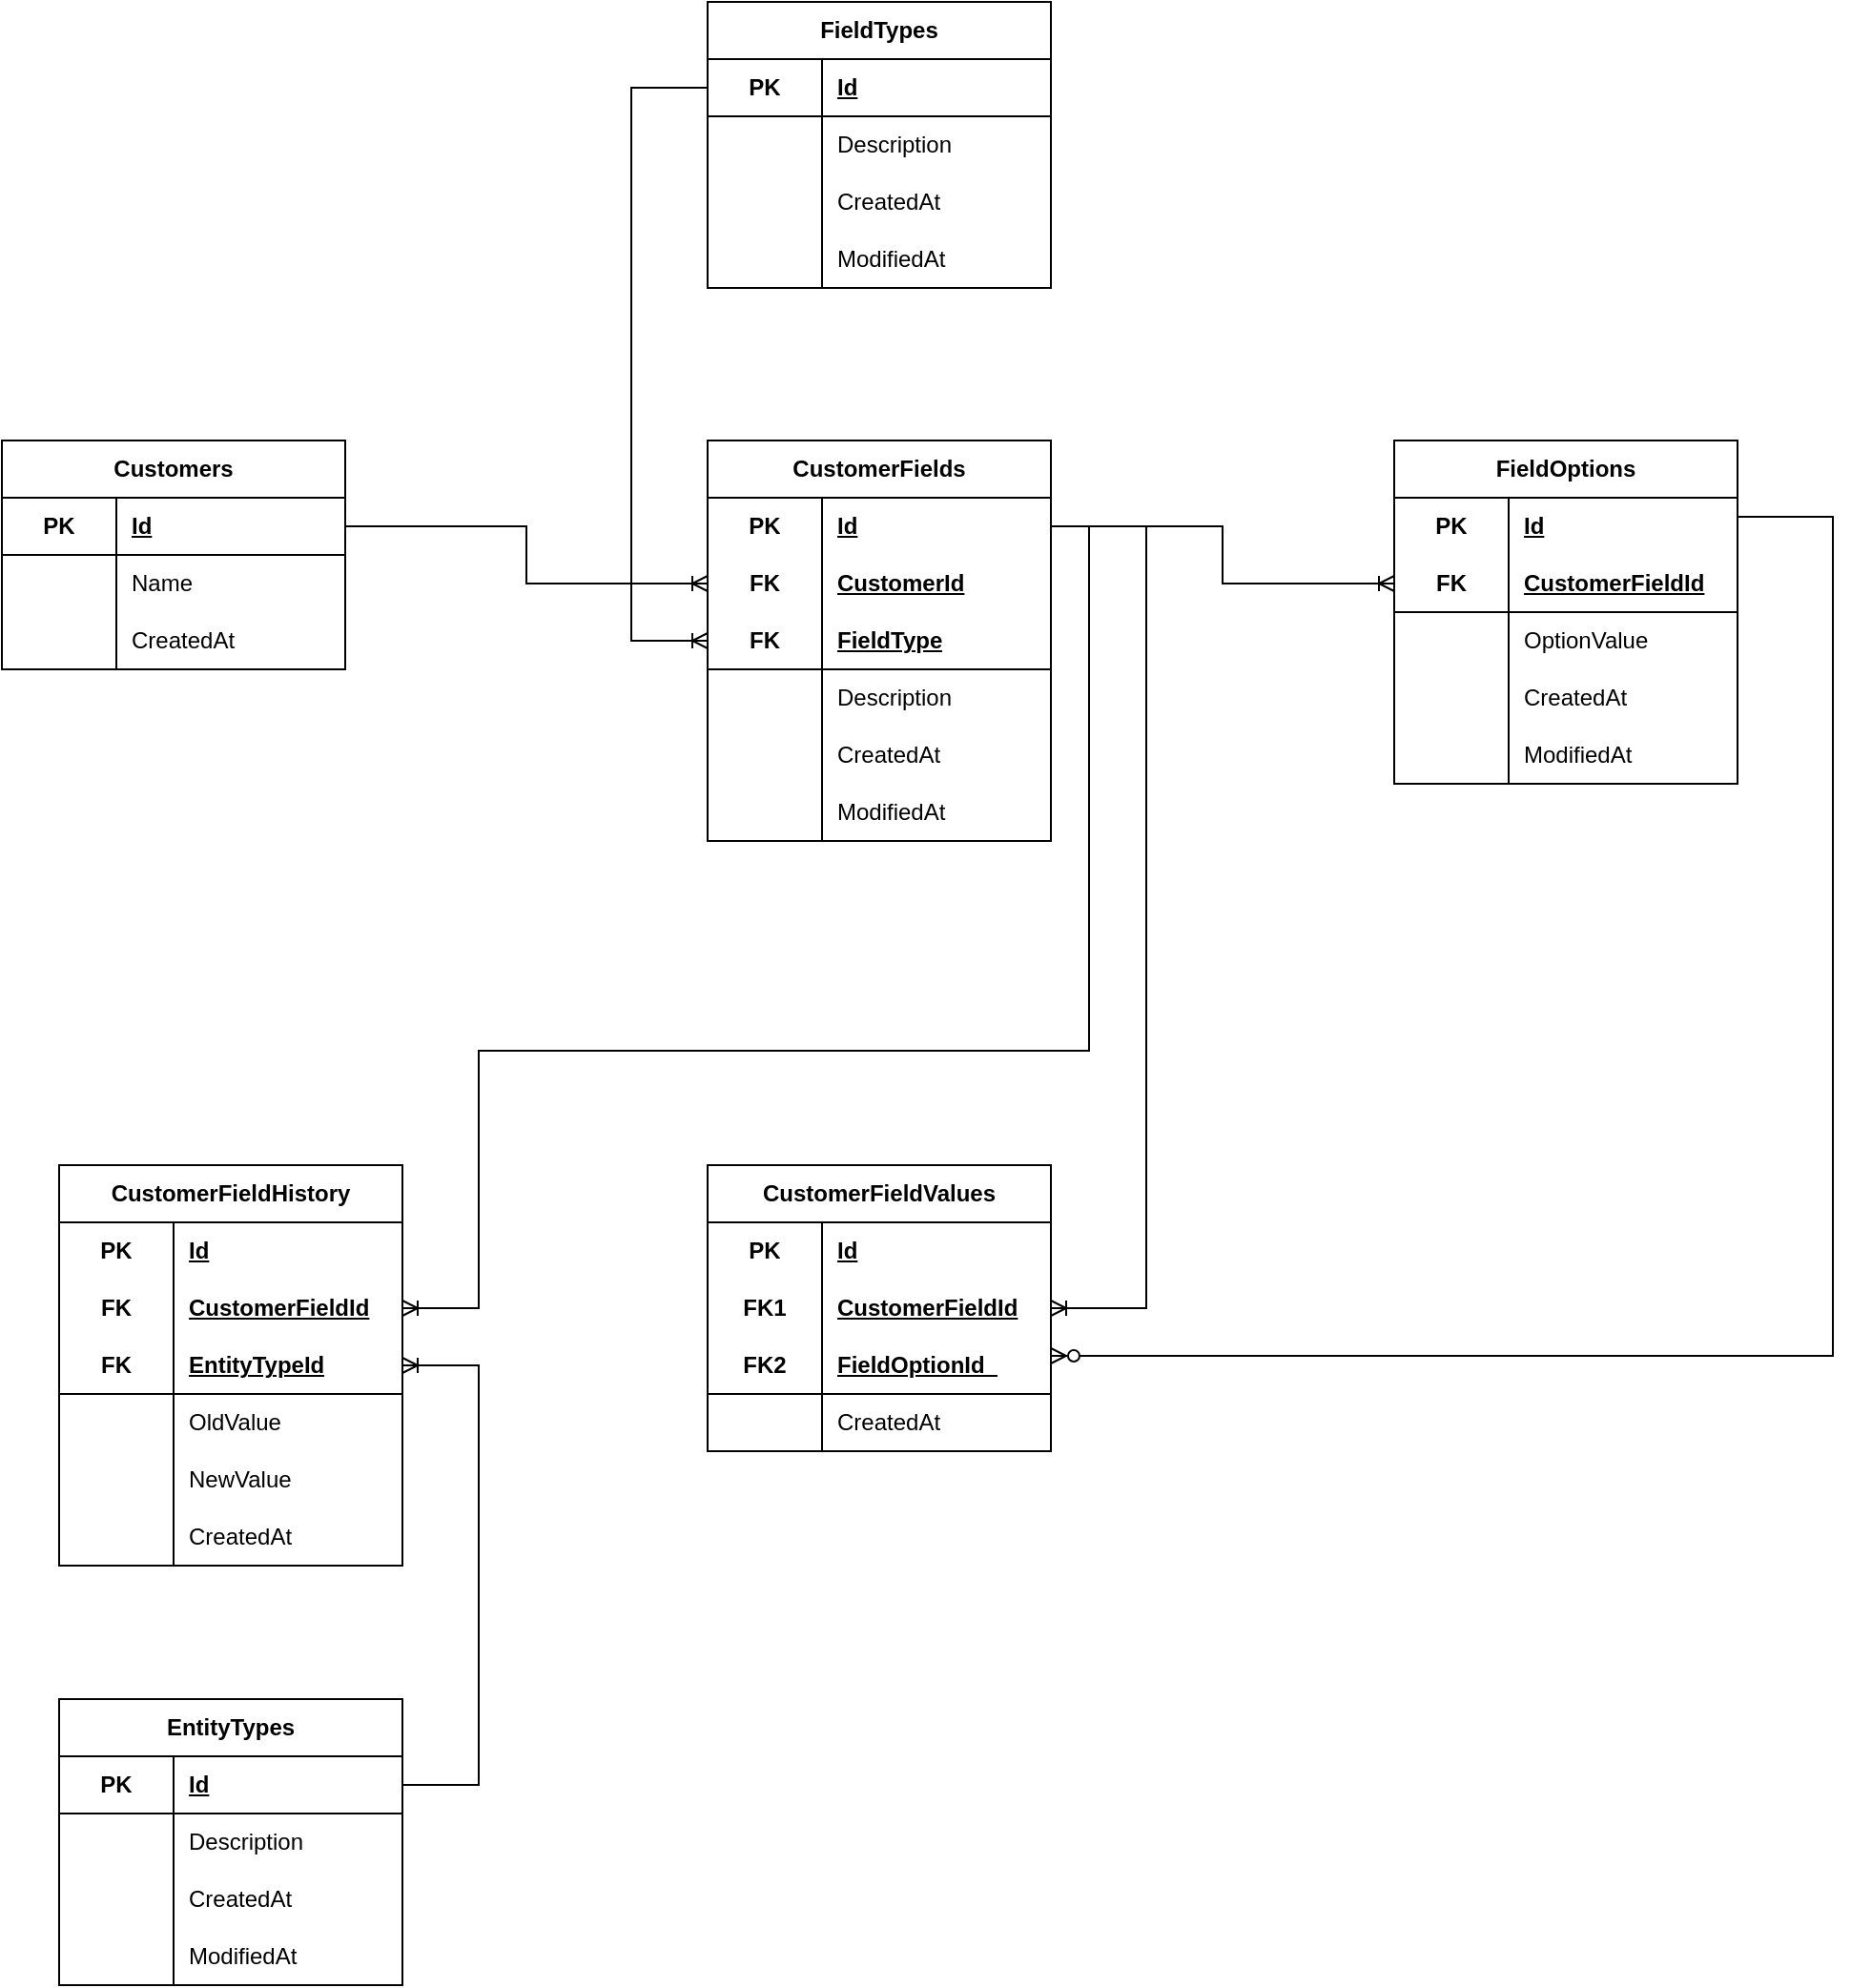 <mxfile version="25.0.1">
  <diagram id="LpSIGXAV7WR-ix01Sxip" name="Page-2">
    <mxGraphModel dx="1434" dy="1846" grid="1" gridSize="10" guides="1" tooltips="1" connect="1" arrows="1" fold="1" page="1" pageScale="1" pageWidth="850" pageHeight="1100" math="0" shadow="0">
      <root>
        <mxCell id="0" />
        <mxCell id="1" parent="0" />
        <mxCell id="qp6-j1IS8gLh8jJDrGbg-1" value="Customers" style="shape=table;startSize=30;container=1;collapsible=1;childLayout=tableLayout;fixedRows=1;rowLines=0;fontStyle=1;align=center;resizeLast=1;html=1;whiteSpace=wrap;treeFolding=1;" vertex="1" parent="1">
          <mxGeometry x="140" y="30" width="180" height="120" as="geometry">
            <mxRectangle x="140" y="30" width="70" height="30" as="alternateBounds" />
          </mxGeometry>
        </mxCell>
        <mxCell id="qp6-j1IS8gLh8jJDrGbg-2" value="" style="shape=tableRow;horizontal=0;startSize=0;swimlaneHead=0;swimlaneBody=0;fillColor=none;collapsible=0;dropTarget=0;points=[[0,0.5],[1,0.5]];portConstraint=eastwest;top=0;left=0;right=0;bottom=1;html=1;" vertex="1" parent="qp6-j1IS8gLh8jJDrGbg-1">
          <mxGeometry y="30" width="180" height="30" as="geometry" />
        </mxCell>
        <mxCell id="qp6-j1IS8gLh8jJDrGbg-3" value="PK" style="shape=partialRectangle;connectable=0;fillColor=none;top=0;left=0;bottom=0;right=0;fontStyle=1;overflow=hidden;html=1;whiteSpace=wrap;" vertex="1" parent="qp6-j1IS8gLh8jJDrGbg-2">
          <mxGeometry width="60" height="30" as="geometry">
            <mxRectangle width="60" height="30" as="alternateBounds" />
          </mxGeometry>
        </mxCell>
        <mxCell id="qp6-j1IS8gLh8jJDrGbg-4" value="Id" style="shape=partialRectangle;connectable=0;fillColor=none;top=0;left=0;bottom=0;right=0;align=left;spacingLeft=6;fontStyle=5;overflow=hidden;html=1;whiteSpace=wrap;" vertex="1" parent="qp6-j1IS8gLh8jJDrGbg-2">
          <mxGeometry x="60" width="120" height="30" as="geometry">
            <mxRectangle width="120" height="30" as="alternateBounds" />
          </mxGeometry>
        </mxCell>
        <mxCell id="qp6-j1IS8gLh8jJDrGbg-5" value="" style="shape=tableRow;horizontal=0;startSize=0;swimlaneHead=0;swimlaneBody=0;fillColor=none;collapsible=0;dropTarget=0;points=[[0,0.5],[1,0.5]];portConstraint=eastwest;top=0;left=0;right=0;bottom=0;html=1;" vertex="1" parent="qp6-j1IS8gLh8jJDrGbg-1">
          <mxGeometry y="60" width="180" height="30" as="geometry" />
        </mxCell>
        <mxCell id="qp6-j1IS8gLh8jJDrGbg-6" value="" style="shape=partialRectangle;connectable=0;fillColor=none;top=0;left=0;bottom=0;right=0;editable=1;overflow=hidden;html=1;whiteSpace=wrap;" vertex="1" parent="qp6-j1IS8gLh8jJDrGbg-5">
          <mxGeometry width="60" height="30" as="geometry">
            <mxRectangle width="60" height="30" as="alternateBounds" />
          </mxGeometry>
        </mxCell>
        <mxCell id="qp6-j1IS8gLh8jJDrGbg-7" value="Name" style="shape=partialRectangle;connectable=0;fillColor=none;top=0;left=0;bottom=0;right=0;align=left;spacingLeft=6;overflow=hidden;html=1;whiteSpace=wrap;" vertex="1" parent="qp6-j1IS8gLh8jJDrGbg-5">
          <mxGeometry x="60" width="120" height="30" as="geometry">
            <mxRectangle width="120" height="30" as="alternateBounds" />
          </mxGeometry>
        </mxCell>
        <mxCell id="qp6-j1IS8gLh8jJDrGbg-8" value="" style="shape=tableRow;horizontal=0;startSize=0;swimlaneHead=0;swimlaneBody=0;fillColor=none;collapsible=0;dropTarget=0;points=[[0,0.5],[1,0.5]];portConstraint=eastwest;top=0;left=0;right=0;bottom=0;html=1;" vertex="1" parent="qp6-j1IS8gLh8jJDrGbg-1">
          <mxGeometry y="90" width="180" height="30" as="geometry" />
        </mxCell>
        <mxCell id="qp6-j1IS8gLh8jJDrGbg-9" value="" style="shape=partialRectangle;connectable=0;fillColor=none;top=0;left=0;bottom=0;right=0;editable=1;overflow=hidden;html=1;whiteSpace=wrap;" vertex="1" parent="qp6-j1IS8gLh8jJDrGbg-8">
          <mxGeometry width="60" height="30" as="geometry">
            <mxRectangle width="60" height="30" as="alternateBounds" />
          </mxGeometry>
        </mxCell>
        <mxCell id="qp6-j1IS8gLh8jJDrGbg-10" value="CreatedAt" style="shape=partialRectangle;connectable=0;fillColor=none;top=0;left=0;bottom=0;right=0;align=left;spacingLeft=6;overflow=hidden;html=1;whiteSpace=wrap;" vertex="1" parent="qp6-j1IS8gLh8jJDrGbg-8">
          <mxGeometry x="60" width="120" height="30" as="geometry">
            <mxRectangle width="120" height="30" as="alternateBounds" />
          </mxGeometry>
        </mxCell>
        <mxCell id="qp6-j1IS8gLh8jJDrGbg-11" value="CustomerFields" style="shape=table;startSize=30;container=1;collapsible=1;childLayout=tableLayout;fixedRows=1;rowLines=0;fontStyle=1;align=center;resizeLast=1;html=1;whiteSpace=wrap;treeFolding=1;" vertex="1" parent="1">
          <mxGeometry x="510" y="30" width="180" height="210" as="geometry">
            <mxRectangle x="140" y="30" width="70" height="30" as="alternateBounds" />
          </mxGeometry>
        </mxCell>
        <mxCell id="qp6-j1IS8gLh8jJDrGbg-12" value="" style="shape=tableRow;horizontal=0;startSize=0;swimlaneHead=0;swimlaneBody=0;fillColor=none;collapsible=0;dropTarget=0;points=[[0,0.5],[1,0.5]];portConstraint=eastwest;top=0;left=0;right=0;bottom=0;html=1;" vertex="1" parent="qp6-j1IS8gLh8jJDrGbg-11">
          <mxGeometry y="30" width="180" height="30" as="geometry" />
        </mxCell>
        <mxCell id="qp6-j1IS8gLh8jJDrGbg-13" value="PK" style="shape=partialRectangle;connectable=0;fillColor=none;top=0;left=0;bottom=0;right=0;fontStyle=1;overflow=hidden;html=1;whiteSpace=wrap;" vertex="1" parent="qp6-j1IS8gLh8jJDrGbg-12">
          <mxGeometry width="60" height="30" as="geometry">
            <mxRectangle width="60" height="30" as="alternateBounds" />
          </mxGeometry>
        </mxCell>
        <mxCell id="qp6-j1IS8gLh8jJDrGbg-14" value="Id" style="shape=partialRectangle;connectable=0;fillColor=none;top=0;left=0;bottom=0;right=0;align=left;spacingLeft=6;fontStyle=5;overflow=hidden;html=1;whiteSpace=wrap;" vertex="1" parent="qp6-j1IS8gLh8jJDrGbg-12">
          <mxGeometry x="60" width="120" height="30" as="geometry">
            <mxRectangle width="120" height="30" as="alternateBounds" />
          </mxGeometry>
        </mxCell>
        <mxCell id="qp6-j1IS8gLh8jJDrGbg-15" value="" style="shape=tableRow;horizontal=0;startSize=0;swimlaneHead=0;swimlaneBody=0;fillColor=none;collapsible=0;dropTarget=0;points=[[0,0.5],[1,0.5]];portConstraint=eastwest;top=0;left=0;right=0;bottom=0;html=1;" vertex="1" parent="qp6-j1IS8gLh8jJDrGbg-11">
          <mxGeometry y="60" width="180" height="30" as="geometry" />
        </mxCell>
        <mxCell id="qp6-j1IS8gLh8jJDrGbg-16" value="FK" style="shape=partialRectangle;connectable=0;fillColor=none;top=0;left=0;bottom=0;right=0;fontStyle=1;overflow=hidden;html=1;whiteSpace=wrap;" vertex="1" parent="qp6-j1IS8gLh8jJDrGbg-15">
          <mxGeometry width="60" height="30" as="geometry">
            <mxRectangle width="60" height="30" as="alternateBounds" />
          </mxGeometry>
        </mxCell>
        <mxCell id="qp6-j1IS8gLh8jJDrGbg-17" value="CustomerId" style="shape=partialRectangle;connectable=0;fillColor=none;top=0;left=0;bottom=0;right=0;align=left;spacingLeft=6;fontStyle=5;overflow=hidden;html=1;whiteSpace=wrap;" vertex="1" parent="qp6-j1IS8gLh8jJDrGbg-15">
          <mxGeometry x="60" width="120" height="30" as="geometry">
            <mxRectangle width="120" height="30" as="alternateBounds" />
          </mxGeometry>
        </mxCell>
        <mxCell id="qp6-j1IS8gLh8jJDrGbg-18" value="" style="shape=tableRow;horizontal=0;startSize=0;swimlaneHead=0;swimlaneBody=0;fillColor=none;collapsible=0;dropTarget=0;points=[[0,0.5],[1,0.5]];portConstraint=eastwest;top=0;left=0;right=0;bottom=1;html=1;" vertex="1" parent="qp6-j1IS8gLh8jJDrGbg-11">
          <mxGeometry y="90" width="180" height="30" as="geometry" />
        </mxCell>
        <mxCell id="qp6-j1IS8gLh8jJDrGbg-19" value="&lt;b style=&quot;border-color: var(--border-color);&quot;&gt;FK&lt;/b&gt;" style="shape=partialRectangle;connectable=0;fillColor=none;top=0;left=0;bottom=0;right=0;editable=1;overflow=hidden;html=1;whiteSpace=wrap;" vertex="1" parent="qp6-j1IS8gLh8jJDrGbg-18">
          <mxGeometry width="60" height="30" as="geometry">
            <mxRectangle width="60" height="30" as="alternateBounds" />
          </mxGeometry>
        </mxCell>
        <mxCell id="qp6-j1IS8gLh8jJDrGbg-20" value="&lt;b style=&quot;border-color: var(--border-color);&quot;&gt;&lt;u&gt;FieldType&lt;/u&gt;&lt;/b&gt;" style="shape=partialRectangle;connectable=0;fillColor=none;top=0;left=0;bottom=0;right=0;align=left;spacingLeft=6;overflow=hidden;html=1;whiteSpace=wrap;" vertex="1" parent="qp6-j1IS8gLh8jJDrGbg-18">
          <mxGeometry x="60" width="120" height="30" as="geometry">
            <mxRectangle width="120" height="30" as="alternateBounds" />
          </mxGeometry>
        </mxCell>
        <mxCell id="qp6-j1IS8gLh8jJDrGbg-21" value="" style="shape=tableRow;horizontal=0;startSize=0;swimlaneHead=0;swimlaneBody=0;fillColor=none;collapsible=0;dropTarget=0;points=[[0,0.5],[1,0.5]];portConstraint=eastwest;top=0;left=0;right=0;bottom=0;html=1;" vertex="1" parent="qp6-j1IS8gLh8jJDrGbg-11">
          <mxGeometry y="120" width="180" height="30" as="geometry" />
        </mxCell>
        <mxCell id="qp6-j1IS8gLh8jJDrGbg-22" value="" style="shape=partialRectangle;connectable=0;fillColor=none;top=0;left=0;bottom=0;right=0;editable=1;overflow=hidden;html=1;whiteSpace=wrap;" vertex="1" parent="qp6-j1IS8gLh8jJDrGbg-21">
          <mxGeometry width="60" height="30" as="geometry">
            <mxRectangle width="60" height="30" as="alternateBounds" />
          </mxGeometry>
        </mxCell>
        <mxCell id="qp6-j1IS8gLh8jJDrGbg-23" value="Description" style="shape=partialRectangle;connectable=0;fillColor=none;top=0;left=0;bottom=0;right=0;align=left;spacingLeft=6;overflow=hidden;html=1;whiteSpace=wrap;" vertex="1" parent="qp6-j1IS8gLh8jJDrGbg-21">
          <mxGeometry x="60" width="120" height="30" as="geometry">
            <mxRectangle width="120" height="30" as="alternateBounds" />
          </mxGeometry>
        </mxCell>
        <mxCell id="qp6-j1IS8gLh8jJDrGbg-24" value="" style="shape=tableRow;horizontal=0;startSize=0;swimlaneHead=0;swimlaneBody=0;fillColor=none;collapsible=0;dropTarget=0;points=[[0,0.5],[1,0.5]];portConstraint=eastwest;top=0;left=0;right=0;bottom=0;html=1;" vertex="1" parent="qp6-j1IS8gLh8jJDrGbg-11">
          <mxGeometry y="150" width="180" height="30" as="geometry" />
        </mxCell>
        <mxCell id="qp6-j1IS8gLh8jJDrGbg-25" value="" style="shape=partialRectangle;connectable=0;fillColor=none;top=0;left=0;bottom=0;right=0;editable=1;overflow=hidden;html=1;whiteSpace=wrap;" vertex="1" parent="qp6-j1IS8gLh8jJDrGbg-24">
          <mxGeometry width="60" height="30" as="geometry">
            <mxRectangle width="60" height="30" as="alternateBounds" />
          </mxGeometry>
        </mxCell>
        <mxCell id="qp6-j1IS8gLh8jJDrGbg-26" value="CreatedAt" style="shape=partialRectangle;connectable=0;fillColor=none;top=0;left=0;bottom=0;right=0;align=left;spacingLeft=6;overflow=hidden;html=1;whiteSpace=wrap;" vertex="1" parent="qp6-j1IS8gLh8jJDrGbg-24">
          <mxGeometry x="60" width="120" height="30" as="geometry">
            <mxRectangle width="120" height="30" as="alternateBounds" />
          </mxGeometry>
        </mxCell>
        <mxCell id="qp6-j1IS8gLh8jJDrGbg-27" value="" style="shape=tableRow;horizontal=0;startSize=0;swimlaneHead=0;swimlaneBody=0;fillColor=none;collapsible=0;dropTarget=0;points=[[0,0.5],[1,0.5]];portConstraint=eastwest;top=0;left=0;right=0;bottom=0;html=1;" vertex="1" parent="qp6-j1IS8gLh8jJDrGbg-11">
          <mxGeometry y="180" width="180" height="30" as="geometry" />
        </mxCell>
        <mxCell id="qp6-j1IS8gLh8jJDrGbg-28" value="" style="shape=partialRectangle;connectable=0;fillColor=none;top=0;left=0;bottom=0;right=0;editable=1;overflow=hidden;html=1;whiteSpace=wrap;" vertex="1" parent="qp6-j1IS8gLh8jJDrGbg-27">
          <mxGeometry width="60" height="30" as="geometry">
            <mxRectangle width="60" height="30" as="alternateBounds" />
          </mxGeometry>
        </mxCell>
        <mxCell id="qp6-j1IS8gLh8jJDrGbg-29" value="ModifiedAt" style="shape=partialRectangle;connectable=0;fillColor=none;top=0;left=0;bottom=0;right=0;align=left;spacingLeft=6;overflow=hidden;html=1;whiteSpace=wrap;" vertex="1" parent="qp6-j1IS8gLh8jJDrGbg-27">
          <mxGeometry x="60" width="120" height="30" as="geometry">
            <mxRectangle width="120" height="30" as="alternateBounds" />
          </mxGeometry>
        </mxCell>
        <mxCell id="qp6-j1IS8gLh8jJDrGbg-30" value="" style="edgeStyle=orthogonalEdgeStyle;fontSize=12;html=1;endArrow=ERoneToMany;rounded=0;entryX=0;entryY=0.5;entryDx=0;entryDy=0;exitX=1;exitY=0.5;exitDx=0;exitDy=0;" edge="1" parent="1" source="qp6-j1IS8gLh8jJDrGbg-2" target="qp6-j1IS8gLh8jJDrGbg-15">
          <mxGeometry width="100" height="100" relative="1" as="geometry">
            <mxPoint x="370" y="430" as="sourcePoint" />
            <mxPoint x="470" y="330" as="targetPoint" />
          </mxGeometry>
        </mxCell>
        <mxCell id="qp6-j1IS8gLh8jJDrGbg-31" value="FieldOptions" style="shape=table;startSize=30;container=1;collapsible=1;childLayout=tableLayout;fixedRows=1;rowLines=0;fontStyle=1;align=center;resizeLast=1;html=1;whiteSpace=wrap;treeFolding=1;" vertex="1" parent="1">
          <mxGeometry x="870" y="30" width="180" height="180" as="geometry">
            <mxRectangle x="140" y="30" width="70" height="30" as="alternateBounds" />
          </mxGeometry>
        </mxCell>
        <mxCell id="qp6-j1IS8gLh8jJDrGbg-32" value="" style="shape=tableRow;horizontal=0;startSize=0;swimlaneHead=0;swimlaneBody=0;fillColor=none;collapsible=0;dropTarget=0;points=[[0,0.5],[1,0.5]];portConstraint=eastwest;top=0;left=0;right=0;bottom=0;html=1;" vertex="1" parent="qp6-j1IS8gLh8jJDrGbg-31">
          <mxGeometry y="30" width="180" height="30" as="geometry" />
        </mxCell>
        <mxCell id="qp6-j1IS8gLh8jJDrGbg-33" value="PK" style="shape=partialRectangle;connectable=0;fillColor=none;top=0;left=0;bottom=0;right=0;fontStyle=1;overflow=hidden;html=1;whiteSpace=wrap;" vertex="1" parent="qp6-j1IS8gLh8jJDrGbg-32">
          <mxGeometry width="60" height="30" as="geometry">
            <mxRectangle width="60" height="30" as="alternateBounds" />
          </mxGeometry>
        </mxCell>
        <mxCell id="qp6-j1IS8gLh8jJDrGbg-34" value="Id" style="shape=partialRectangle;connectable=0;fillColor=none;top=0;left=0;bottom=0;right=0;align=left;spacingLeft=6;fontStyle=5;overflow=hidden;html=1;whiteSpace=wrap;" vertex="1" parent="qp6-j1IS8gLh8jJDrGbg-32">
          <mxGeometry x="60" width="120" height="30" as="geometry">
            <mxRectangle width="120" height="30" as="alternateBounds" />
          </mxGeometry>
        </mxCell>
        <mxCell id="qp6-j1IS8gLh8jJDrGbg-35" value="" style="shape=tableRow;horizontal=0;startSize=0;swimlaneHead=0;swimlaneBody=0;fillColor=none;collapsible=0;dropTarget=0;points=[[0,0.5],[1,0.5]];portConstraint=eastwest;top=0;left=0;right=0;bottom=1;html=1;" vertex="1" parent="qp6-j1IS8gLh8jJDrGbg-31">
          <mxGeometry y="60" width="180" height="30" as="geometry" />
        </mxCell>
        <mxCell id="qp6-j1IS8gLh8jJDrGbg-36" value="FK" style="shape=partialRectangle;connectable=0;fillColor=none;top=0;left=0;bottom=0;right=0;fontStyle=1;overflow=hidden;html=1;whiteSpace=wrap;" vertex="1" parent="qp6-j1IS8gLh8jJDrGbg-35">
          <mxGeometry width="60" height="30" as="geometry">
            <mxRectangle width="60" height="30" as="alternateBounds" />
          </mxGeometry>
        </mxCell>
        <mxCell id="qp6-j1IS8gLh8jJDrGbg-37" value="CustomerFieldId" style="shape=partialRectangle;connectable=0;fillColor=none;top=0;left=0;bottom=0;right=0;align=left;spacingLeft=6;fontStyle=5;overflow=hidden;html=1;whiteSpace=wrap;" vertex="1" parent="qp6-j1IS8gLh8jJDrGbg-35">
          <mxGeometry x="60" width="120" height="30" as="geometry">
            <mxRectangle width="120" height="30" as="alternateBounds" />
          </mxGeometry>
        </mxCell>
        <mxCell id="qp6-j1IS8gLh8jJDrGbg-38" value="" style="shape=tableRow;horizontal=0;startSize=0;swimlaneHead=0;swimlaneBody=0;fillColor=none;collapsible=0;dropTarget=0;points=[[0,0.5],[1,0.5]];portConstraint=eastwest;top=0;left=0;right=0;bottom=0;html=1;" vertex="1" parent="qp6-j1IS8gLh8jJDrGbg-31">
          <mxGeometry y="90" width="180" height="30" as="geometry" />
        </mxCell>
        <mxCell id="qp6-j1IS8gLh8jJDrGbg-39" value="" style="shape=partialRectangle;connectable=0;fillColor=none;top=0;left=0;bottom=0;right=0;editable=1;overflow=hidden;html=1;whiteSpace=wrap;" vertex="1" parent="qp6-j1IS8gLh8jJDrGbg-38">
          <mxGeometry width="60" height="30" as="geometry">
            <mxRectangle width="60" height="30" as="alternateBounds" />
          </mxGeometry>
        </mxCell>
        <mxCell id="qp6-j1IS8gLh8jJDrGbg-40" value="OptionValue" style="shape=partialRectangle;connectable=0;fillColor=none;top=0;left=0;bottom=0;right=0;align=left;spacingLeft=6;overflow=hidden;html=1;whiteSpace=wrap;" vertex="1" parent="qp6-j1IS8gLh8jJDrGbg-38">
          <mxGeometry x="60" width="120" height="30" as="geometry">
            <mxRectangle width="120" height="30" as="alternateBounds" />
          </mxGeometry>
        </mxCell>
        <mxCell id="qp6-j1IS8gLh8jJDrGbg-41" value="" style="shape=tableRow;horizontal=0;startSize=0;swimlaneHead=0;swimlaneBody=0;fillColor=none;collapsible=0;dropTarget=0;points=[[0,0.5],[1,0.5]];portConstraint=eastwest;top=0;left=0;right=0;bottom=0;html=1;" vertex="1" parent="qp6-j1IS8gLh8jJDrGbg-31">
          <mxGeometry y="120" width="180" height="30" as="geometry" />
        </mxCell>
        <mxCell id="qp6-j1IS8gLh8jJDrGbg-42" value="" style="shape=partialRectangle;connectable=0;fillColor=none;top=0;left=0;bottom=0;right=0;editable=1;overflow=hidden;html=1;whiteSpace=wrap;" vertex="1" parent="qp6-j1IS8gLh8jJDrGbg-41">
          <mxGeometry width="60" height="30" as="geometry">
            <mxRectangle width="60" height="30" as="alternateBounds" />
          </mxGeometry>
        </mxCell>
        <mxCell id="qp6-j1IS8gLh8jJDrGbg-43" value="CreatedAt" style="shape=partialRectangle;connectable=0;fillColor=none;top=0;left=0;bottom=0;right=0;align=left;spacingLeft=6;overflow=hidden;html=1;whiteSpace=wrap;" vertex="1" parent="qp6-j1IS8gLh8jJDrGbg-41">
          <mxGeometry x="60" width="120" height="30" as="geometry">
            <mxRectangle width="120" height="30" as="alternateBounds" />
          </mxGeometry>
        </mxCell>
        <mxCell id="qp6-j1IS8gLh8jJDrGbg-44" value="" style="shape=tableRow;horizontal=0;startSize=0;swimlaneHead=0;swimlaneBody=0;fillColor=none;collapsible=0;dropTarget=0;points=[[0,0.5],[1,0.5]];portConstraint=eastwest;top=0;left=0;right=0;bottom=0;html=1;" vertex="1" parent="qp6-j1IS8gLh8jJDrGbg-31">
          <mxGeometry y="150" width="180" height="30" as="geometry" />
        </mxCell>
        <mxCell id="qp6-j1IS8gLh8jJDrGbg-45" value="" style="shape=partialRectangle;connectable=0;fillColor=none;top=0;left=0;bottom=0;right=0;editable=1;overflow=hidden;html=1;whiteSpace=wrap;" vertex="1" parent="qp6-j1IS8gLh8jJDrGbg-44">
          <mxGeometry width="60" height="30" as="geometry">
            <mxRectangle width="60" height="30" as="alternateBounds" />
          </mxGeometry>
        </mxCell>
        <mxCell id="qp6-j1IS8gLh8jJDrGbg-46" value="ModifiedAt" style="shape=partialRectangle;connectable=0;fillColor=none;top=0;left=0;bottom=0;right=0;align=left;spacingLeft=6;overflow=hidden;html=1;whiteSpace=wrap;" vertex="1" parent="qp6-j1IS8gLh8jJDrGbg-44">
          <mxGeometry x="60" width="120" height="30" as="geometry">
            <mxRectangle width="120" height="30" as="alternateBounds" />
          </mxGeometry>
        </mxCell>
        <mxCell id="qp6-j1IS8gLh8jJDrGbg-47" value="" style="edgeStyle=orthogonalEdgeStyle;fontSize=12;html=1;endArrow=ERoneToMany;rounded=0;entryX=0;entryY=0.5;entryDx=0;entryDy=0;exitX=1;exitY=0.5;exitDx=0;exitDy=0;" edge="1" parent="1" source="qp6-j1IS8gLh8jJDrGbg-12" target="qp6-j1IS8gLh8jJDrGbg-35">
          <mxGeometry width="100" height="100" relative="1" as="geometry">
            <mxPoint x="370" y="430" as="sourcePoint" />
            <mxPoint x="470" y="330" as="targetPoint" />
          </mxGeometry>
        </mxCell>
        <mxCell id="qp6-j1IS8gLh8jJDrGbg-48" value="CustomerFieldValues" style="shape=table;startSize=30;container=1;collapsible=1;childLayout=tableLayout;fixedRows=1;rowLines=0;fontStyle=1;align=center;resizeLast=1;html=1;whiteSpace=wrap;treeFolding=1;" vertex="1" parent="1">
          <mxGeometry x="510" y="410" width="180" height="150" as="geometry">
            <mxRectangle x="140" y="30" width="70" height="30" as="alternateBounds" />
          </mxGeometry>
        </mxCell>
        <mxCell id="qp6-j1IS8gLh8jJDrGbg-49" value="" style="shape=tableRow;horizontal=0;startSize=0;swimlaneHead=0;swimlaneBody=0;fillColor=none;collapsible=0;dropTarget=0;points=[[0,0.5],[1,0.5]];portConstraint=eastwest;top=0;left=0;right=0;bottom=0;html=1;" vertex="1" parent="qp6-j1IS8gLh8jJDrGbg-48">
          <mxGeometry y="30" width="180" height="30" as="geometry" />
        </mxCell>
        <mxCell id="qp6-j1IS8gLh8jJDrGbg-50" value="PK" style="shape=partialRectangle;connectable=0;fillColor=none;top=0;left=0;bottom=0;right=0;fontStyle=1;overflow=hidden;html=1;whiteSpace=wrap;" vertex="1" parent="qp6-j1IS8gLh8jJDrGbg-49">
          <mxGeometry width="60" height="30" as="geometry">
            <mxRectangle width="60" height="30" as="alternateBounds" />
          </mxGeometry>
        </mxCell>
        <mxCell id="qp6-j1IS8gLh8jJDrGbg-51" value="Id" style="shape=partialRectangle;connectable=0;fillColor=none;top=0;left=0;bottom=0;right=0;align=left;spacingLeft=6;fontStyle=5;overflow=hidden;html=1;whiteSpace=wrap;" vertex="1" parent="qp6-j1IS8gLh8jJDrGbg-49">
          <mxGeometry x="60" width="120" height="30" as="geometry">
            <mxRectangle width="120" height="30" as="alternateBounds" />
          </mxGeometry>
        </mxCell>
        <mxCell id="qp6-j1IS8gLh8jJDrGbg-52" value="" style="shape=tableRow;horizontal=0;startSize=0;swimlaneHead=0;swimlaneBody=0;fillColor=none;collapsible=0;dropTarget=0;points=[[0,0.5],[1,0.5]];portConstraint=eastwest;top=0;left=0;right=0;bottom=0;html=1;" vertex="1" parent="qp6-j1IS8gLh8jJDrGbg-48">
          <mxGeometry y="60" width="180" height="30" as="geometry" />
        </mxCell>
        <mxCell id="qp6-j1IS8gLh8jJDrGbg-53" value="FK1" style="shape=partialRectangle;connectable=0;fillColor=none;top=0;left=0;bottom=0;right=0;fontStyle=1;overflow=hidden;html=1;whiteSpace=wrap;" vertex="1" parent="qp6-j1IS8gLh8jJDrGbg-52">
          <mxGeometry width="60" height="30" as="geometry">
            <mxRectangle width="60" height="30" as="alternateBounds" />
          </mxGeometry>
        </mxCell>
        <mxCell id="qp6-j1IS8gLh8jJDrGbg-54" value="CustomerFieldId" style="shape=partialRectangle;connectable=0;fillColor=none;top=0;left=0;bottom=0;right=0;align=left;spacingLeft=6;fontStyle=5;overflow=hidden;html=1;whiteSpace=wrap;" vertex="1" parent="qp6-j1IS8gLh8jJDrGbg-52">
          <mxGeometry x="60" width="120" height="30" as="geometry">
            <mxRectangle width="120" height="30" as="alternateBounds" />
          </mxGeometry>
        </mxCell>
        <mxCell id="qp6-j1IS8gLh8jJDrGbg-55" value="" style="shape=tableRow;horizontal=0;startSize=0;swimlaneHead=0;swimlaneBody=0;fillColor=none;collapsible=0;dropTarget=0;points=[[0,0.5],[1,0.5]];portConstraint=eastwest;top=0;left=0;right=0;bottom=1;html=1;swimlaneLine=1;swimlaneFillColor=none;fontStyle=1" vertex="1" parent="qp6-j1IS8gLh8jJDrGbg-48">
          <mxGeometry y="90" width="180" height="30" as="geometry" />
        </mxCell>
        <mxCell id="qp6-j1IS8gLh8jJDrGbg-56" value="FK2" style="shape=partialRectangle;connectable=0;fillColor=none;top=0;left=0;bottom=0;right=0;editable=1;overflow=hidden;html=1;whiteSpace=wrap;fontStyle=1" vertex="1" parent="qp6-j1IS8gLh8jJDrGbg-55">
          <mxGeometry width="60" height="30" as="geometry">
            <mxRectangle width="60" height="30" as="alternateBounds" />
          </mxGeometry>
        </mxCell>
        <mxCell id="qp6-j1IS8gLh8jJDrGbg-57" value="&lt;b&gt;&lt;u&gt;FieldOptionId&amp;nbsp;&amp;nbsp;&lt;/u&gt;&lt;/b&gt;" style="shape=partialRectangle;connectable=0;fillColor=none;top=0;left=0;bottom=0;right=0;align=left;spacingLeft=6;overflow=hidden;html=1;whiteSpace=wrap;" vertex="1" parent="qp6-j1IS8gLh8jJDrGbg-55">
          <mxGeometry x="60" width="120" height="30" as="geometry">
            <mxRectangle width="120" height="30" as="alternateBounds" />
          </mxGeometry>
        </mxCell>
        <mxCell id="qp6-j1IS8gLh8jJDrGbg-61" value="" style="shape=tableRow;horizontal=0;startSize=0;swimlaneHead=0;swimlaneBody=0;fillColor=none;collapsible=0;dropTarget=0;points=[[0,0.5],[1,0.5]];portConstraint=eastwest;top=0;left=0;right=0;bottom=0;html=1;" vertex="1" parent="qp6-j1IS8gLh8jJDrGbg-48">
          <mxGeometry y="120" width="180" height="30" as="geometry" />
        </mxCell>
        <mxCell id="qp6-j1IS8gLh8jJDrGbg-62" value="" style="shape=partialRectangle;connectable=0;fillColor=none;top=0;left=0;bottom=0;right=0;editable=1;overflow=hidden;html=1;whiteSpace=wrap;" vertex="1" parent="qp6-j1IS8gLh8jJDrGbg-61">
          <mxGeometry width="60" height="30" as="geometry">
            <mxRectangle width="60" height="30" as="alternateBounds" />
          </mxGeometry>
        </mxCell>
        <mxCell id="qp6-j1IS8gLh8jJDrGbg-63" value="CreatedAt" style="shape=partialRectangle;connectable=0;fillColor=none;top=0;left=0;bottom=0;right=0;align=left;spacingLeft=6;overflow=hidden;html=1;whiteSpace=wrap;" vertex="1" parent="qp6-j1IS8gLh8jJDrGbg-61">
          <mxGeometry x="60" width="120" height="30" as="geometry">
            <mxRectangle width="120" height="30" as="alternateBounds" />
          </mxGeometry>
        </mxCell>
        <mxCell id="qp6-j1IS8gLh8jJDrGbg-67" value="" style="edgeStyle=orthogonalEdgeStyle;fontSize=12;html=1;endArrow=ERoneToMany;rounded=0;exitX=1;exitY=0.5;exitDx=0;exitDy=0;entryX=1;entryY=0.5;entryDx=0;entryDy=0;" edge="1" parent="1" source="qp6-j1IS8gLh8jJDrGbg-12" target="qp6-j1IS8gLh8jJDrGbg-52">
          <mxGeometry width="100" height="100" relative="1" as="geometry">
            <mxPoint x="410" y="150" as="sourcePoint" />
            <mxPoint x="400" y="525" as="targetPoint" />
            <Array as="points">
              <mxPoint x="740" y="75" />
              <mxPoint x="740" y="485" />
            </Array>
          </mxGeometry>
        </mxCell>
        <mxCell id="qp6-j1IS8gLh8jJDrGbg-68" value="" style="edgeStyle=orthogonalEdgeStyle;fontSize=12;html=1;endArrow=ERzeroToMany;endFill=1;rounded=0;exitX=1;exitY=0.5;exitDx=0;exitDy=0;entryX=1;entryY=0.5;entryDx=0;entryDy=0;" edge="1" parent="1">
          <mxGeometry width="100" height="100" relative="1" as="geometry">
            <mxPoint x="1050" y="70" as="sourcePoint" />
            <mxPoint x="690" y="510" as="targetPoint" />
            <Array as="points">
              <mxPoint x="1100" y="70" />
              <mxPoint x="1100" y="510" />
            </Array>
          </mxGeometry>
        </mxCell>
        <mxCell id="qp6-j1IS8gLh8jJDrGbg-69" value="CustomerFieldHistory" style="shape=table;startSize=30;container=1;collapsible=1;childLayout=tableLayout;fixedRows=1;rowLines=0;fontStyle=1;align=center;resizeLast=1;html=1;whiteSpace=wrap;treeFolding=1;" vertex="1" parent="1">
          <mxGeometry x="170" y="410" width="180" height="210" as="geometry">
            <mxRectangle x="140" y="30" width="70" height="30" as="alternateBounds" />
          </mxGeometry>
        </mxCell>
        <mxCell id="qp6-j1IS8gLh8jJDrGbg-70" value="" style="shape=tableRow;horizontal=0;startSize=0;swimlaneHead=0;swimlaneBody=0;fillColor=none;collapsible=0;dropTarget=0;points=[[0,0.5],[1,0.5]];portConstraint=eastwest;top=0;left=0;right=0;bottom=0;html=1;" vertex="1" parent="qp6-j1IS8gLh8jJDrGbg-69">
          <mxGeometry y="30" width="180" height="30" as="geometry" />
        </mxCell>
        <mxCell id="qp6-j1IS8gLh8jJDrGbg-71" value="PK" style="shape=partialRectangle;connectable=0;fillColor=none;top=0;left=0;bottom=0;right=0;fontStyle=1;overflow=hidden;html=1;whiteSpace=wrap;" vertex="1" parent="qp6-j1IS8gLh8jJDrGbg-70">
          <mxGeometry width="60" height="30" as="geometry">
            <mxRectangle width="60" height="30" as="alternateBounds" />
          </mxGeometry>
        </mxCell>
        <mxCell id="qp6-j1IS8gLh8jJDrGbg-72" value="Id" style="shape=partialRectangle;connectable=0;fillColor=none;top=0;left=0;bottom=0;right=0;align=left;spacingLeft=6;fontStyle=5;overflow=hidden;html=1;whiteSpace=wrap;" vertex="1" parent="qp6-j1IS8gLh8jJDrGbg-70">
          <mxGeometry x="60" width="120" height="30" as="geometry">
            <mxRectangle width="120" height="30" as="alternateBounds" />
          </mxGeometry>
        </mxCell>
        <mxCell id="qp6-j1IS8gLh8jJDrGbg-73" value="" style="shape=tableRow;horizontal=0;startSize=0;swimlaneHead=0;swimlaneBody=0;fillColor=none;collapsible=0;dropTarget=0;points=[[0,0.5],[1,0.5]];portConstraint=eastwest;top=0;left=0;right=0;bottom=0;html=1;" vertex="1" parent="qp6-j1IS8gLh8jJDrGbg-69">
          <mxGeometry y="60" width="180" height="30" as="geometry" />
        </mxCell>
        <mxCell id="qp6-j1IS8gLh8jJDrGbg-74" value="FK" style="shape=partialRectangle;connectable=0;fillColor=none;top=0;left=0;bottom=0;right=0;fontStyle=1;overflow=hidden;html=1;whiteSpace=wrap;" vertex="1" parent="qp6-j1IS8gLh8jJDrGbg-73">
          <mxGeometry width="60" height="30" as="geometry">
            <mxRectangle width="60" height="30" as="alternateBounds" />
          </mxGeometry>
        </mxCell>
        <mxCell id="qp6-j1IS8gLh8jJDrGbg-75" value="CustomerFieldId" style="shape=partialRectangle;connectable=0;fillColor=none;top=0;left=0;bottom=0;right=0;align=left;spacingLeft=6;fontStyle=5;overflow=hidden;html=1;whiteSpace=wrap;" vertex="1" parent="qp6-j1IS8gLh8jJDrGbg-73">
          <mxGeometry x="60" width="120" height="30" as="geometry">
            <mxRectangle width="120" height="30" as="alternateBounds" />
          </mxGeometry>
        </mxCell>
        <mxCell id="qp6-j1IS8gLh8jJDrGbg-76" value="" style="shape=tableRow;horizontal=0;startSize=0;swimlaneHead=0;swimlaneBody=0;fillColor=none;collapsible=0;dropTarget=0;points=[[0,0.5],[1,0.5]];portConstraint=eastwest;top=0;left=0;right=0;bottom=1;html=1;" vertex="1" parent="qp6-j1IS8gLh8jJDrGbg-69">
          <mxGeometry y="90" width="180" height="30" as="geometry" />
        </mxCell>
        <mxCell id="qp6-j1IS8gLh8jJDrGbg-77" value="&lt;span style=&quot;font-weight: 700;&quot;&gt;FK&lt;/span&gt;" style="shape=partialRectangle;connectable=0;fillColor=none;top=0;left=0;bottom=0;right=0;editable=1;overflow=hidden;html=1;whiteSpace=wrap;" vertex="1" parent="qp6-j1IS8gLh8jJDrGbg-76">
          <mxGeometry width="60" height="30" as="geometry">
            <mxRectangle width="60" height="30" as="alternateBounds" />
          </mxGeometry>
        </mxCell>
        <mxCell id="qp6-j1IS8gLh8jJDrGbg-78" value="&lt;b&gt;&lt;u&gt;EntityTypeId&lt;/u&gt;&lt;/b&gt;" style="shape=partialRectangle;connectable=0;fillColor=none;top=0;left=0;bottom=0;right=0;align=left;spacingLeft=6;overflow=hidden;html=1;whiteSpace=wrap;" vertex="1" parent="qp6-j1IS8gLh8jJDrGbg-76">
          <mxGeometry x="60" width="120" height="30" as="geometry">
            <mxRectangle width="120" height="30" as="alternateBounds" />
          </mxGeometry>
        </mxCell>
        <mxCell id="qp6-j1IS8gLh8jJDrGbg-79" value="" style="shape=tableRow;horizontal=0;startSize=0;swimlaneHead=0;swimlaneBody=0;fillColor=none;collapsible=0;dropTarget=0;points=[[0,0.5],[1,0.5]];portConstraint=eastwest;top=0;left=0;right=0;bottom=0;html=1;" vertex="1" parent="qp6-j1IS8gLh8jJDrGbg-69">
          <mxGeometry y="120" width="180" height="30" as="geometry" />
        </mxCell>
        <mxCell id="qp6-j1IS8gLh8jJDrGbg-80" value="" style="shape=partialRectangle;connectable=0;fillColor=none;top=0;left=0;bottom=0;right=0;editable=1;overflow=hidden;html=1;whiteSpace=wrap;" vertex="1" parent="qp6-j1IS8gLh8jJDrGbg-79">
          <mxGeometry width="60" height="30" as="geometry">
            <mxRectangle width="60" height="30" as="alternateBounds" />
          </mxGeometry>
        </mxCell>
        <mxCell id="qp6-j1IS8gLh8jJDrGbg-81" value="OldValue" style="shape=partialRectangle;connectable=0;fillColor=none;top=0;left=0;bottom=0;right=0;align=left;spacingLeft=6;overflow=hidden;html=1;whiteSpace=wrap;" vertex="1" parent="qp6-j1IS8gLh8jJDrGbg-79">
          <mxGeometry x="60" width="120" height="30" as="geometry">
            <mxRectangle width="120" height="30" as="alternateBounds" />
          </mxGeometry>
        </mxCell>
        <mxCell id="qp6-j1IS8gLh8jJDrGbg-82" value="" style="shape=tableRow;horizontal=0;startSize=0;swimlaneHead=0;swimlaneBody=0;fillColor=none;collapsible=0;dropTarget=0;points=[[0,0.5],[1,0.5]];portConstraint=eastwest;top=0;left=0;right=0;bottom=0;html=1;" vertex="1" parent="qp6-j1IS8gLh8jJDrGbg-69">
          <mxGeometry y="150" width="180" height="30" as="geometry" />
        </mxCell>
        <mxCell id="qp6-j1IS8gLh8jJDrGbg-83" value="" style="shape=partialRectangle;connectable=0;fillColor=none;top=0;left=0;bottom=0;right=0;editable=1;overflow=hidden;html=1;whiteSpace=wrap;" vertex="1" parent="qp6-j1IS8gLh8jJDrGbg-82">
          <mxGeometry width="60" height="30" as="geometry">
            <mxRectangle width="60" height="30" as="alternateBounds" />
          </mxGeometry>
        </mxCell>
        <mxCell id="qp6-j1IS8gLh8jJDrGbg-84" value="NewValue" style="shape=partialRectangle;connectable=0;fillColor=none;top=0;left=0;bottom=0;right=0;align=left;spacingLeft=6;overflow=hidden;html=1;whiteSpace=wrap;" vertex="1" parent="qp6-j1IS8gLh8jJDrGbg-82">
          <mxGeometry x="60" width="120" height="30" as="geometry">
            <mxRectangle width="120" height="30" as="alternateBounds" />
          </mxGeometry>
        </mxCell>
        <mxCell id="qp6-j1IS8gLh8jJDrGbg-86" value="" style="shape=tableRow;horizontal=0;startSize=0;swimlaneHead=0;swimlaneBody=0;fillColor=none;collapsible=0;dropTarget=0;points=[[0,0.5],[1,0.5]];portConstraint=eastwest;top=0;left=0;right=0;bottom=1;html=1;fontStyle=1" vertex="1" parent="qp6-j1IS8gLh8jJDrGbg-69">
          <mxGeometry y="180" width="180" height="30" as="geometry" />
        </mxCell>
        <mxCell id="qp6-j1IS8gLh8jJDrGbg-87" value="" style="shape=partialRectangle;connectable=0;fillColor=none;top=0;left=0;bottom=0;right=0;fontStyle=1;overflow=hidden;html=1;whiteSpace=wrap;" vertex="1" parent="qp6-j1IS8gLh8jJDrGbg-86">
          <mxGeometry width="60" height="30" as="geometry">
            <mxRectangle width="60" height="30" as="alternateBounds" />
          </mxGeometry>
        </mxCell>
        <mxCell id="qp6-j1IS8gLh8jJDrGbg-88" value="CreatedAt" style="shape=partialRectangle;connectable=0;fillColor=none;top=0;left=0;bottom=0;right=0;align=left;spacingLeft=6;fontStyle=0;overflow=hidden;html=1;whiteSpace=wrap;strokeColor=default;" vertex="1" parent="qp6-j1IS8gLh8jJDrGbg-86">
          <mxGeometry x="60" width="120" height="30" as="geometry">
            <mxRectangle width="120" height="30" as="alternateBounds" />
          </mxGeometry>
        </mxCell>
        <mxCell id="qp6-j1IS8gLh8jJDrGbg-85" value="" style="edgeStyle=orthogonalEdgeStyle;fontSize=12;html=1;endArrow=ERoneToMany;rounded=0;entryX=1;entryY=0.5;entryDx=0;entryDy=0;exitX=1;exitY=0.5;exitDx=0;exitDy=0;" edge="1" parent="1" source="qp6-j1IS8gLh8jJDrGbg-12" target="qp6-j1IS8gLh8jJDrGbg-73">
          <mxGeometry width="100" height="100" relative="1" as="geometry">
            <mxPoint x="410" y="430" as="sourcePoint" />
            <mxPoint x="510" y="330" as="targetPoint" />
            <Array as="points">
              <mxPoint x="710" y="75" />
              <mxPoint x="710" y="350" />
              <mxPoint x="390" y="350" />
              <mxPoint x="390" y="485" />
            </Array>
          </mxGeometry>
        </mxCell>
        <mxCell id="qp6-j1IS8gLh8jJDrGbg-91" value="FieldTypes" style="shape=table;startSize=30;container=1;collapsible=1;childLayout=tableLayout;fixedRows=1;rowLines=0;fontStyle=1;align=center;resizeLast=1;html=1;whiteSpace=wrap;treeFolding=1;" vertex="1" parent="1">
          <mxGeometry x="510" y="-200" width="180" height="150" as="geometry">
            <mxRectangle x="140" y="30" width="70" height="30" as="alternateBounds" />
          </mxGeometry>
        </mxCell>
        <mxCell id="qp6-j1IS8gLh8jJDrGbg-92" value="" style="shape=tableRow;horizontal=0;startSize=0;swimlaneHead=0;swimlaneBody=0;fillColor=none;collapsible=0;dropTarget=0;points=[[0,0.5],[1,0.5]];portConstraint=eastwest;top=0;left=0;right=0;bottom=1;html=1;" vertex="1" parent="qp6-j1IS8gLh8jJDrGbg-91">
          <mxGeometry y="30" width="180" height="30" as="geometry" />
        </mxCell>
        <mxCell id="qp6-j1IS8gLh8jJDrGbg-93" value="PK" style="shape=partialRectangle;connectable=0;fillColor=none;top=0;left=0;bottom=0;right=0;fontStyle=1;overflow=hidden;html=1;whiteSpace=wrap;" vertex="1" parent="qp6-j1IS8gLh8jJDrGbg-92">
          <mxGeometry width="60" height="30" as="geometry">
            <mxRectangle width="60" height="30" as="alternateBounds" />
          </mxGeometry>
        </mxCell>
        <mxCell id="qp6-j1IS8gLh8jJDrGbg-94" value="Id" style="shape=partialRectangle;connectable=0;fillColor=none;top=0;left=0;bottom=0;right=0;align=left;spacingLeft=6;fontStyle=5;overflow=hidden;html=1;whiteSpace=wrap;" vertex="1" parent="qp6-j1IS8gLh8jJDrGbg-92">
          <mxGeometry x="60" width="120" height="30" as="geometry">
            <mxRectangle width="120" height="30" as="alternateBounds" />
          </mxGeometry>
        </mxCell>
        <mxCell id="qp6-j1IS8gLh8jJDrGbg-95" value="" style="shape=tableRow;horizontal=0;startSize=0;swimlaneHead=0;swimlaneBody=0;fillColor=none;collapsible=0;dropTarget=0;points=[[0,0.5],[1,0.5]];portConstraint=eastwest;top=0;left=0;right=0;bottom=0;html=1;" vertex="1" parent="qp6-j1IS8gLh8jJDrGbg-91">
          <mxGeometry y="60" width="180" height="30" as="geometry" />
        </mxCell>
        <mxCell id="qp6-j1IS8gLh8jJDrGbg-96" value="" style="shape=partialRectangle;connectable=0;fillColor=none;top=0;left=0;bottom=0;right=0;editable=1;overflow=hidden;html=1;whiteSpace=wrap;" vertex="1" parent="qp6-j1IS8gLh8jJDrGbg-95">
          <mxGeometry width="60" height="30" as="geometry">
            <mxRectangle width="60" height="30" as="alternateBounds" />
          </mxGeometry>
        </mxCell>
        <mxCell id="qp6-j1IS8gLh8jJDrGbg-97" value="Description" style="shape=partialRectangle;connectable=0;fillColor=none;top=0;left=0;bottom=0;right=0;align=left;spacingLeft=6;overflow=hidden;html=1;whiteSpace=wrap;" vertex="1" parent="qp6-j1IS8gLh8jJDrGbg-95">
          <mxGeometry x="60" width="120" height="30" as="geometry">
            <mxRectangle width="120" height="30" as="alternateBounds" />
          </mxGeometry>
        </mxCell>
        <mxCell id="qp6-j1IS8gLh8jJDrGbg-98" value="" style="shape=tableRow;horizontal=0;startSize=0;swimlaneHead=0;swimlaneBody=0;fillColor=none;collapsible=0;dropTarget=0;points=[[0,0.5],[1,0.5]];portConstraint=eastwest;top=0;left=0;right=0;bottom=0;html=1;" vertex="1" parent="qp6-j1IS8gLh8jJDrGbg-91">
          <mxGeometry y="90" width="180" height="30" as="geometry" />
        </mxCell>
        <mxCell id="qp6-j1IS8gLh8jJDrGbg-99" value="" style="shape=partialRectangle;connectable=0;fillColor=none;top=0;left=0;bottom=0;right=0;editable=1;overflow=hidden;html=1;whiteSpace=wrap;" vertex="1" parent="qp6-j1IS8gLh8jJDrGbg-98">
          <mxGeometry width="60" height="30" as="geometry">
            <mxRectangle width="60" height="30" as="alternateBounds" />
          </mxGeometry>
        </mxCell>
        <mxCell id="qp6-j1IS8gLh8jJDrGbg-100" value="CreatedAt" style="shape=partialRectangle;connectable=0;fillColor=none;top=0;left=0;bottom=0;right=0;align=left;spacingLeft=6;overflow=hidden;html=1;whiteSpace=wrap;" vertex="1" parent="qp6-j1IS8gLh8jJDrGbg-98">
          <mxGeometry x="60" width="120" height="30" as="geometry">
            <mxRectangle width="120" height="30" as="alternateBounds" />
          </mxGeometry>
        </mxCell>
        <mxCell id="qp6-j1IS8gLh8jJDrGbg-101" value="" style="shape=tableRow;horizontal=0;startSize=0;swimlaneHead=0;swimlaneBody=0;fillColor=none;collapsible=0;dropTarget=0;points=[[0,0.5],[1,0.5]];portConstraint=eastwest;top=0;left=0;right=0;bottom=0;html=1;" vertex="1" parent="qp6-j1IS8gLh8jJDrGbg-91">
          <mxGeometry y="120" width="180" height="30" as="geometry" />
        </mxCell>
        <mxCell id="qp6-j1IS8gLh8jJDrGbg-102" value="" style="shape=partialRectangle;connectable=0;fillColor=none;top=0;left=0;bottom=0;right=0;editable=1;overflow=hidden;html=1;whiteSpace=wrap;" vertex="1" parent="qp6-j1IS8gLh8jJDrGbg-101">
          <mxGeometry width="60" height="30" as="geometry">
            <mxRectangle width="60" height="30" as="alternateBounds" />
          </mxGeometry>
        </mxCell>
        <mxCell id="qp6-j1IS8gLh8jJDrGbg-103" value="ModifiedAt" style="shape=partialRectangle;connectable=0;fillColor=none;top=0;left=0;bottom=0;right=0;align=left;spacingLeft=6;overflow=hidden;html=1;whiteSpace=wrap;" vertex="1" parent="qp6-j1IS8gLh8jJDrGbg-101">
          <mxGeometry x="60" width="120" height="30" as="geometry">
            <mxRectangle width="120" height="30" as="alternateBounds" />
          </mxGeometry>
        </mxCell>
        <mxCell id="qp6-j1IS8gLh8jJDrGbg-104" value="" style="edgeStyle=orthogonalEdgeStyle;fontSize=12;html=1;endArrow=ERoneToMany;rounded=0;entryX=0;entryY=0.5;entryDx=0;entryDy=0;exitX=0;exitY=0.5;exitDx=0;exitDy=0;" edge="1" parent="1" source="qp6-j1IS8gLh8jJDrGbg-92" target="qp6-j1IS8gLh8jJDrGbg-18">
          <mxGeometry width="100" height="100" relative="1" as="geometry">
            <mxPoint x="710" y="-80" as="sourcePoint" />
            <mxPoint x="680" y="-70" as="targetPoint" />
            <Array as="points">
              <mxPoint x="470" y="-155" />
              <mxPoint x="470" y="135" />
            </Array>
          </mxGeometry>
        </mxCell>
        <mxCell id="qp6-j1IS8gLh8jJDrGbg-105" value="EntityTypes" style="shape=table;startSize=30;container=1;collapsible=1;childLayout=tableLayout;fixedRows=1;rowLines=0;fontStyle=1;align=center;resizeLast=1;html=1;whiteSpace=wrap;treeFolding=1;" vertex="1" parent="1">
          <mxGeometry x="170" y="690" width="180" height="150" as="geometry">
            <mxRectangle x="140" y="30" width="70" height="30" as="alternateBounds" />
          </mxGeometry>
        </mxCell>
        <mxCell id="qp6-j1IS8gLh8jJDrGbg-106" value="" style="shape=tableRow;horizontal=0;startSize=0;swimlaneHead=0;swimlaneBody=0;fillColor=none;collapsible=0;dropTarget=0;points=[[0,0.5],[1,0.5]];portConstraint=eastwest;top=0;left=0;right=0;bottom=1;html=1;" vertex="1" parent="qp6-j1IS8gLh8jJDrGbg-105">
          <mxGeometry y="30" width="180" height="30" as="geometry" />
        </mxCell>
        <mxCell id="qp6-j1IS8gLh8jJDrGbg-107" value="PK" style="shape=partialRectangle;connectable=0;fillColor=none;top=0;left=0;bottom=0;right=0;fontStyle=1;overflow=hidden;html=1;whiteSpace=wrap;" vertex="1" parent="qp6-j1IS8gLh8jJDrGbg-106">
          <mxGeometry width="60" height="30" as="geometry">
            <mxRectangle width="60" height="30" as="alternateBounds" />
          </mxGeometry>
        </mxCell>
        <mxCell id="qp6-j1IS8gLh8jJDrGbg-108" value="Id" style="shape=partialRectangle;connectable=0;fillColor=none;top=0;left=0;bottom=0;right=0;align=left;spacingLeft=6;fontStyle=5;overflow=hidden;html=1;whiteSpace=wrap;" vertex="1" parent="qp6-j1IS8gLh8jJDrGbg-106">
          <mxGeometry x="60" width="120" height="30" as="geometry">
            <mxRectangle width="120" height="30" as="alternateBounds" />
          </mxGeometry>
        </mxCell>
        <mxCell id="qp6-j1IS8gLh8jJDrGbg-109" value="" style="shape=tableRow;horizontal=0;startSize=0;swimlaneHead=0;swimlaneBody=0;fillColor=none;collapsible=0;dropTarget=0;points=[[0,0.5],[1,0.5]];portConstraint=eastwest;top=0;left=0;right=0;bottom=0;html=1;" vertex="1" parent="qp6-j1IS8gLh8jJDrGbg-105">
          <mxGeometry y="60" width="180" height="30" as="geometry" />
        </mxCell>
        <mxCell id="qp6-j1IS8gLh8jJDrGbg-110" value="" style="shape=partialRectangle;connectable=0;fillColor=none;top=0;left=0;bottom=0;right=0;editable=1;overflow=hidden;html=1;whiteSpace=wrap;" vertex="1" parent="qp6-j1IS8gLh8jJDrGbg-109">
          <mxGeometry width="60" height="30" as="geometry">
            <mxRectangle width="60" height="30" as="alternateBounds" />
          </mxGeometry>
        </mxCell>
        <mxCell id="qp6-j1IS8gLh8jJDrGbg-111" value="Description" style="shape=partialRectangle;connectable=0;fillColor=none;top=0;left=0;bottom=0;right=0;align=left;spacingLeft=6;overflow=hidden;html=1;whiteSpace=wrap;" vertex="1" parent="qp6-j1IS8gLh8jJDrGbg-109">
          <mxGeometry x="60" width="120" height="30" as="geometry">
            <mxRectangle width="120" height="30" as="alternateBounds" />
          </mxGeometry>
        </mxCell>
        <mxCell id="qp6-j1IS8gLh8jJDrGbg-112" value="" style="shape=tableRow;horizontal=0;startSize=0;swimlaneHead=0;swimlaneBody=0;fillColor=none;collapsible=0;dropTarget=0;points=[[0,0.5],[1,0.5]];portConstraint=eastwest;top=0;left=0;right=0;bottom=0;html=1;" vertex="1" parent="qp6-j1IS8gLh8jJDrGbg-105">
          <mxGeometry y="90" width="180" height="30" as="geometry" />
        </mxCell>
        <mxCell id="qp6-j1IS8gLh8jJDrGbg-113" value="" style="shape=partialRectangle;connectable=0;fillColor=none;top=0;left=0;bottom=0;right=0;editable=1;overflow=hidden;html=1;whiteSpace=wrap;" vertex="1" parent="qp6-j1IS8gLh8jJDrGbg-112">
          <mxGeometry width="60" height="30" as="geometry">
            <mxRectangle width="60" height="30" as="alternateBounds" />
          </mxGeometry>
        </mxCell>
        <mxCell id="qp6-j1IS8gLh8jJDrGbg-114" value="CreatedAt" style="shape=partialRectangle;connectable=0;fillColor=none;top=0;left=0;bottom=0;right=0;align=left;spacingLeft=6;overflow=hidden;html=1;whiteSpace=wrap;" vertex="1" parent="qp6-j1IS8gLh8jJDrGbg-112">
          <mxGeometry x="60" width="120" height="30" as="geometry">
            <mxRectangle width="120" height="30" as="alternateBounds" />
          </mxGeometry>
        </mxCell>
        <mxCell id="qp6-j1IS8gLh8jJDrGbg-115" value="" style="shape=tableRow;horizontal=0;startSize=0;swimlaneHead=0;swimlaneBody=0;fillColor=none;collapsible=0;dropTarget=0;points=[[0,0.5],[1,0.5]];portConstraint=eastwest;top=0;left=0;right=0;bottom=0;html=1;" vertex="1" parent="qp6-j1IS8gLh8jJDrGbg-105">
          <mxGeometry y="120" width="180" height="30" as="geometry" />
        </mxCell>
        <mxCell id="qp6-j1IS8gLh8jJDrGbg-116" value="" style="shape=partialRectangle;connectable=0;fillColor=none;top=0;left=0;bottom=0;right=0;editable=1;overflow=hidden;html=1;whiteSpace=wrap;" vertex="1" parent="qp6-j1IS8gLh8jJDrGbg-115">
          <mxGeometry width="60" height="30" as="geometry">
            <mxRectangle width="60" height="30" as="alternateBounds" />
          </mxGeometry>
        </mxCell>
        <mxCell id="qp6-j1IS8gLh8jJDrGbg-117" value="ModifiedAt" style="shape=partialRectangle;connectable=0;fillColor=none;top=0;left=0;bottom=0;right=0;align=left;spacingLeft=6;overflow=hidden;html=1;whiteSpace=wrap;" vertex="1" parent="qp6-j1IS8gLh8jJDrGbg-115">
          <mxGeometry x="60" width="120" height="30" as="geometry">
            <mxRectangle width="120" height="30" as="alternateBounds" />
          </mxGeometry>
        </mxCell>
        <mxCell id="qp6-j1IS8gLh8jJDrGbg-118" value="" style="edgeStyle=orthogonalEdgeStyle;fontSize=12;html=1;endArrow=ERoneToMany;rounded=0;entryX=1;entryY=0.5;entryDx=0;entryDy=0;exitX=1;exitY=0.5;exitDx=0;exitDy=0;" edge="1" parent="1" source="qp6-j1IS8gLh8jJDrGbg-106" target="qp6-j1IS8gLh8jJDrGbg-76">
          <mxGeometry width="100" height="100" relative="1" as="geometry">
            <mxPoint x="580" y="710" as="sourcePoint" />
            <mxPoint x="680" y="610" as="targetPoint" />
            <Array as="points">
              <mxPoint x="390" y="735" />
              <mxPoint x="390" y="515" />
            </Array>
          </mxGeometry>
        </mxCell>
      </root>
    </mxGraphModel>
  </diagram>
</mxfile>
